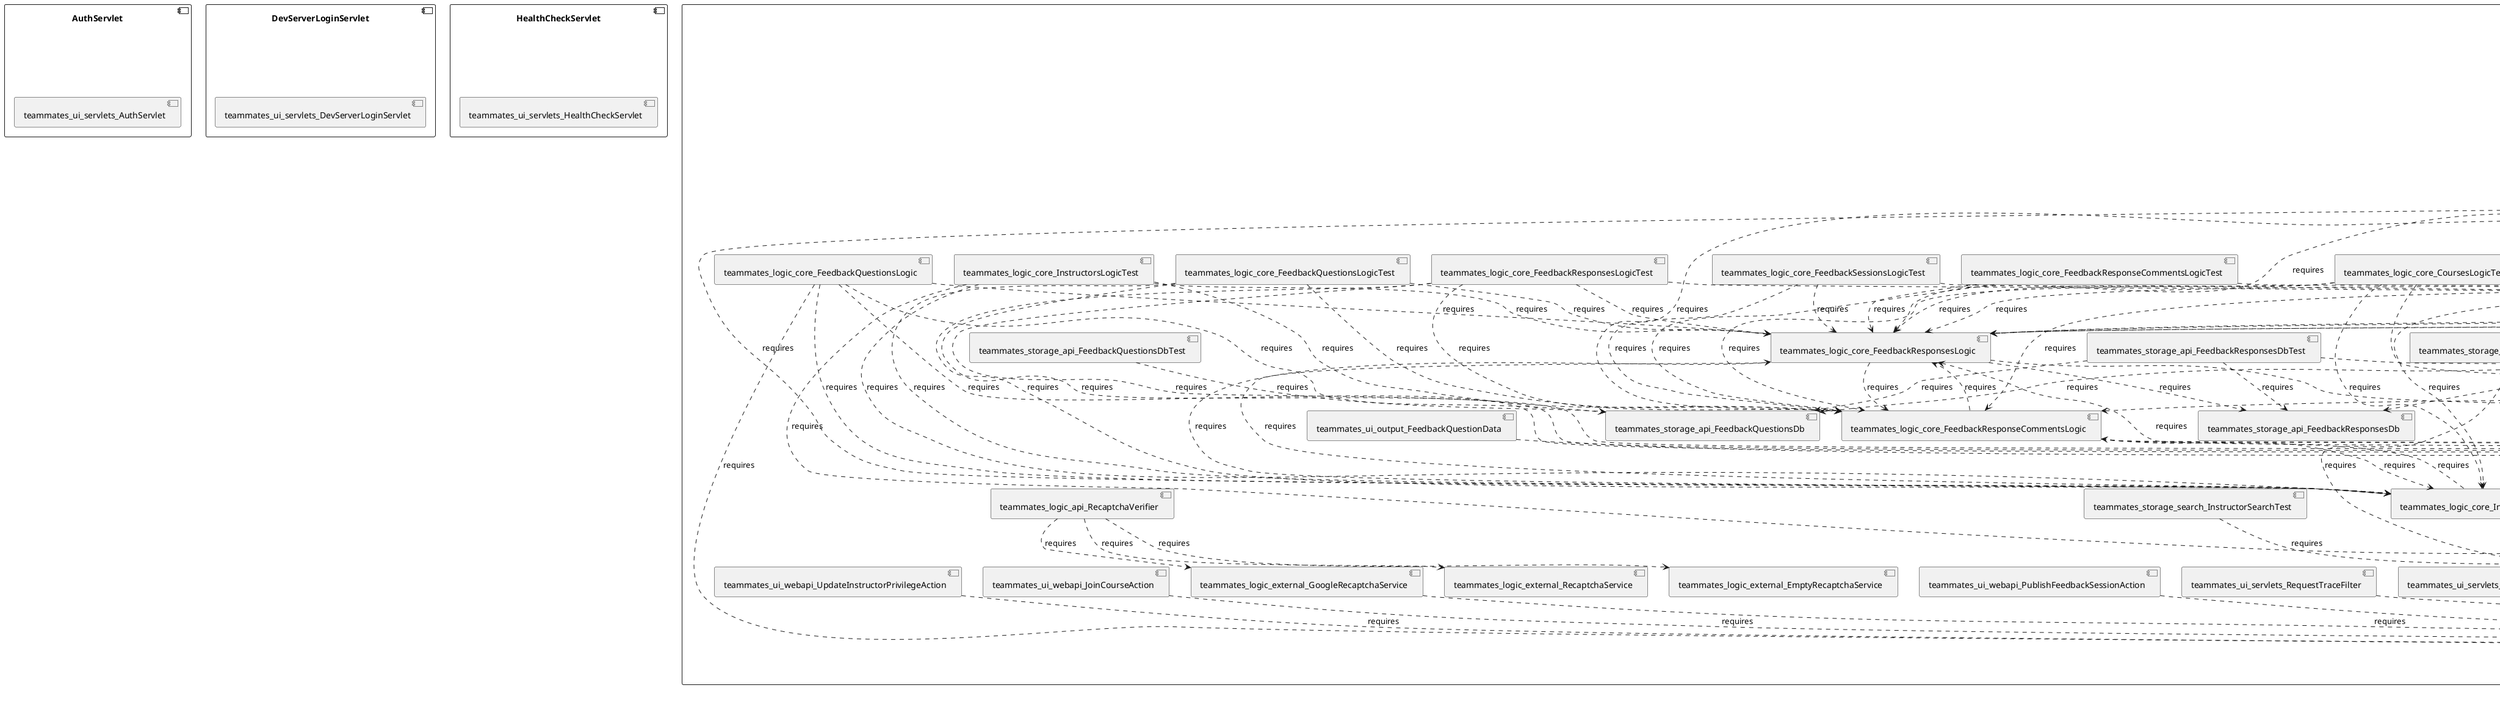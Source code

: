 @startuml
skinparam fixCircleLabelOverlapping true
component "AuthServlet\n\n\n\n\n\n" {
[teammates_ui_servlets_AuthServlet]
}
component "DevServerLoginServlet\n\n\n\n\n\n" {
[teammates_ui_servlets_DevServerLoginServlet]
}
component "HealthCheckServlet\n\n\n\n\n\n" {
[teammates_ui_servlets_HealthCheckServlet]
}
component "LogoutServlet\n\n\n\n\n\n" {
[teammates_logic_core_FeedbackResponsesLogic]
[teammates_ui_webapi_FeedbackSessionClosedRemindersAction]
[teammates_client_scripts_GenerateUsageStatisticsObjects]
[teammates_logic_core_InstructorsLogicTest]
[teammates_ui_output_AuthInfo]
[teammates_storage_api_CoursesDb]
[teammates_logic_external_GoogleCloudLoggingService]
[teammates_storage_api_EntitiesDbTest]
[teammates_storage_api_NotificationsDb]
[teammates_common_util_Config]
[teammates_ui_webapi_CreateFeedbackResponseCommentActionTest]
[teammates_ui_webapi_FeedbackSessionRemindParticularUsersEmailWorkerAction]
[teammates_logic_external_LocalTaskQueueService]
[teammates_storage_search_StudentSearchTest]
[teammates_storage_api_StudentsDbTest]
[teammates_storage_api_DeadlineExtensionsDbTest]
[teammates_logic_external_EmptyRecaptchaService]
[teammates_e2e_cases_InstructorFeedbackEditPageE2ETest]
[teammates_e2e_cases_InstructorHomePageE2ETest]
[teammates_logic_core_StudentsLogic]
[teammates_e2e_pageobjects_AppPage]
[teammates_ui_webapi_BaseActionTest]
[teammates_common_datatransfer_attributes_StudentAttributes]
[teammates_e2e_cases_BaseFeedbackQuestionE2ETest]
[teammates_logic_api_EmailGenerator]
[teammates_ui_webapi_RestoreFeedbackSessionActionTest]
[teammates_storage_search_AccountRequestSearchTest]
[teammates_ui_webapi_CreateNotificationActionTest]
[teammates_logic_core_CoursesLogic]
[teammates_logic_core_DeadlineExtensionsLogic]
[teammates_ui_webapi_UpdateFeedbackResponseCommentActionTest]
[teammates_logic_api_EmailGeneratorTest]
[teammates_ui_webapi_CreateNotificationAction]
[teammates_logic_api_EmailSender]
[teammates_ui_webapi_FeedbackSessionRemindEmailWorkerAction]
[teammates_storage_api_InstructorsDb]
[teammates_storage_api_StudentsDb]
[teammates_e2e_cases_FeedbackResultsPageE2ETest]
[teammates_e2e_cases_FeedbackSubmitPageE2ETest]
[teammates_ui_webapi_FeedbackSessionOpeningSoonRemindersAction]
[teammates_logic_api_MockLogsProcessor]
[teammates_logic_core_UsageStatisticsLogicTest]
[teammates_storage_search_StudentSearchDocument]
[teammates_ui_servlets_LegacyUrlMapperTest]
[teammates_ui_servlets_OAuth2CallbackServlet]
[teammates_e2e_cases_BaseE2ETestCase]
[teammates_ui_output_InstructorPrivilegeData]
[teammates_logic_core_AccountRequestsLogicTest]
[teammates_logic_external_MailgunService]
[teammates_ui_webapi_FeedbackSessionClosingRemindersAction]
[teammates_ui_webapi_FeedbackSessionUnpublishedEmailWorkerAction]
[teammates_ui_servlets_WebApiServlet]
[teammates_logic_external_LogService]
[teammates_ui_webapi_ArchiveCourseAction]
[teammates_logic_api_LogsProcessor]
[teammates_common_util_StringHelper]
[teammates_common_datatransfer_InstructorPrivileges]
[teammates_logic_external_MailjetService]
[teammates_ui_webapi_UpdateFeedbackSessionAction]
[teammates_common_datatransfer_UserInfo]
[teammates_storage_api_InstructorsDbTest]
[teammates_e2e_cases_InstructorSessionIndividualExtensionPageE2ETest]
[teammates_ui_webapi_CreateFeedbackSessionAction]
[teammates_lnp_cases_BaseLNPTestCase]
[teammates_logic_external_FirebaseAuthService]
[teammates_e2e_pageobjects_Browser]
[teammates_ui_output_CourseData]
[teammates_logic_core_AccountRequestsLogic]
[teammates_ui_webapi_FeedbackSessionOpeningRemindersAction]
[teammates_logic_api_BaseLogicTest]
[teammates_storage_api_AccountRequestsDb]
[teammates_e2e_cases_axe_InstructorCourseJoinConfirmationPageAxeTest]
[teammates_storage_api_FeedbackSessionsDb]
[teammates_logic_external_GoogleCloudTasksService]
[teammates_common_datatransfer_attributes_CourseAttributes]
[teammates_e2e_cases_AdminSessionsPageE2ETest]
[teammates_common_datatransfer_questions_FeedbackContributionQuestionDetails]
[teammates_ui_servlets_LogoutServlet]
[teammates_logic_core_FeedbackResponseCommentsLogic]
[teammates_storage_search_SearchManagerFactory]
[teammates_logic_core_FeedbackResponsesLogicTest]
[teammates_logic_api_MockRecaptchaVerifier]
[teammates_logic_core_NotificationsLogic]
[teammates_storage_api_EntitiesDb]
[teammates_e2e_cases_InstructorFeedbackSessionsPageE2ETest]
[teammates_storage_api_FeedbackResponsesDb]
[teammates_e2e_cases_InstructorFeedbackReportPageE2ETest]
[teammates_logic_core_AccountsLogicTest]
[teammates_e2e_cases_InstructorCourseJoinConfirmationPageE2ETest]
[teammates_ui_servlets_LoginServlet]
[teammates_ui_webapi_GateKeeper]
[teammates_logic_api_AuthProxy]
[teammates_common_datatransfer_questions_FeedbackResponseDetails]
[teammates_logic_api_UserProvision]
[teammates_ui_output_FeedbackSessionLogData]
[teammates_logic_external_GoogleRecaptchaService]
[teammates_logic_api_MockEmailSender]
[teammates_e2e_util_BackDoor]
[teammates_client_scripts_PopulateCourseSearchDocuments]
[teammates_storage_search_StudentSearchManager]
[teammates_e2e_cases_InstructorCourseEditPageE2ETest]
[teammates_storage_api_NotificationsDbTest]
[teammates_common_datatransfer_attributes_NotificationAttributes]
[teammates_e2e_cases_InstructorCoursesPageE2ETest]
[teammates_storage_api_AccountsDb]
[teammates_ui_output_FeedbackSessionData]
[teammates_common_datatransfer_attributes_FeedbackQuestionAttributesTest]
[teammates_ui_output_FeedbackResponseCommentData]
[teammates_logic_core_DataBundleLogic]
[teammates_logic_core_FeedbackQuestionsLogicTest]
[teammates_storage_api_CoursesDbTest]
[teammates_ui_servlets_LegacyUrlMapper]
[teammates_e2e_cases_StudentCourseJoinConfirmationPageE2ETest]
[teammates_ui_servlets_OriginCheckFilter]
[teammates_ui_webapi_Action]
[teammates_ui_webapi_GetFeedbackQuestionRecipientsActionTest]
[teammates_test_BaseTestCaseWithLocalDatabaseAccess]
[teammates_logic_external_TaskQueueService]
[teammates_logic_api_MockTaskQueuer]
[teammates_storage_api_FeedbackResponseCommentsDb]
[teammates_ui_webapi_GetAccountsActionTest]
[teammates_client_scripts_DataMigrationForTeamNameInResponseGiver]
[teammates_e2e_cases_InstructorCourseStudentDetailsEditPageE2ETest]
[teammates_logic_external_AuthService]
[teammates_common_datatransfer_questions_FeedbackQuestionDetails]
[teammates_ui_webapi_CreateFeedbackSessionLogAction]
[teammates_storage_api_AccountsDbTest]
[teammates_logic_external_RecaptchaService]
[teammates_logic_core_InstructorsLogic]
[teammates_storage_api_FeedbackSessionsDbTest]
[teammates_ui_webapi_DatastoreBackupAction]
[teammates_logic_external_LocalLoggingService]
[teammates_logic_external_EmailSenderService]
[teammates_e2e_cases_axe_StudentCourseJoinConfirmationPageAxeTest]
[teammates_ui_request_InstructorPrivilegeUpdateRequest]
[teammates_ui_webapi_UnpublishFeedbackSessionAction]
[teammates_lnp_util_LNPSpecification]
[teammates_logic_core_FeedbackSessionsLogic]
[teammates_storage_search_BaseSearchTest]
[teammates_ui_webapi_SendErrorReportAction]
[teammates_storage_api_FeedbackResponseCommentsDbTest]
[teammates_common_datatransfer_attributes_FeedbackResponseAttributes]
[teammates_common_datatransfer_TeamEvalResult]
[teammates_logic_api_TaskQueuer]
[teammates_ui_servlets_OriginCheckFilterTest]
[teammates_storage_api_DeadlineExtensionsDb]
[teammates_logic_api_Logic]
[teammates_storage_api_FeedbackQuestionsDb]
[teammates_logic_core_UsageStatisticsLogic]
[teammates_ui_webapi_SubmitFeedbackResponsesAction]
[teammates_logic_core_LogicStarter]
[teammates_logic_external_EmptyEmailService]
[teammates_e2e_cases_InstructorCourseDetailsPageE2ETest]
[teammates_ui_webapi_CreateAccountAction]
[teammates_logic_core_DataBundleLogicTest]
[teammates_ui_webapi_GetFeedbackResponseCommentActionTest]
[teammates_ui_webapi_FeedbackSessionResendPublishedEmailWorkerAction]
[teammates_storage_search_AccountRequestSearchManager]
[teammates_common_datatransfer_attributes_FeedbackSessionAttributes]
[teammates_logic_external_EmptyAuthService]
[teammates_ui_webapi_FeedbackSessionPublishedEmailWorkerAction]
[teammates_common_datatransfer_attributes_FeedbackResponseCommentAttributes]
[teammates_test_MockHttpServletResponse]
[teammates_storage_api_FeedbackQuestionsDbTest]
[teammates_logic_core_DeadlineExtensionsLogicTest]
[teammates_common_util_Logger]
[teammates_storage_search_InstructorSearchManager]
[teammates_logic_core_FeedbackQuestionsLogic]
[teammates_ui_output_FeedbackResponseData]
[teammates_ui_webapi_CalculateUsageStatisticsAction]
[teammates_ui_webapi_GetFeedbackResponsesActionTest]
[teammates_e2e_cases_InstructorStudentActivityLogsPageE2ETest]
[teammates_lnp_util_BackDoor]
[teammates_logic_core_StudentsLogicTest]
[teammates_logic_external_SendgridService]
[teammates_logic_core_FeedbackSessionsLogicTest]
[teammates_ui_output_FeedbackQuestionData]
[teammates_storage_api_AccountRequestsDbTest]
[teammates_storage_api_UsageStatisticsDb]
[teammates_logic_api_RecaptchaVerifier]
[teammates_ui_webapi_SearchInstructorsActionTest]
[teammates_main_Application]
[teammates_test_MockFilterChain]
[teammates_ui_servlets_WebPageServlet]
[teammates_logic_api_MockAuthProxy]
[teammates_e2e_pageobjects_InstructorFeedbackResultsPage]
[teammates_logic_core_AccountsLogic]
[teammates_common_datatransfer_attributes_InstructorAttributes]
[teammates_ui_servlets_RequestTraceFilter]
[teammates_ui_webapi_PublishFeedbackSessionAction]
[teammates_ui_webapi_GetCoursesActionTest]
[teammates_logic_core_CoursesLogicTest]
[teammates_storage_api_FeedbackResponsesDbTest]
[teammates_logic_core_NotificationsLogicTest]
[teammates_storage_search_InstructorSearchDocument]
[teammates_storage_search_SearchManager]
[teammates_common_datatransfer_attributes_FeedbackQuestionAttributes]
[teammates_logic_core_FeedbackResponseCommentsLogicTest]
[teammates_common_datatransfer_InstructorPermissionSet]
[teammates_storage_search_InstructorSearchTest]
[teammates_test_MockHttpServletRequest]
[teammates_ui_servlets_WebApiServletTest]
[teammates_logic_core_BaseLogicTest]
[teammates_ui_webapi_JoinCourseAction]
[teammates_ui_webapi_UpdateInstructorPrivilegeAction]
[teammates_logic_api_UserProvisionTest]
[teammates_logic_api_MockUserProvision]
[teammates_e2e_pageobjects_FeedbackResultsPage]
[teammates_common_util_AppUrl]
[teammates_common_datatransfer_DataBundle]
[teammates_client_scripts_DataMigrationForFeedbackSessionMismatchedTimezone]
[teammates_ui_webapi_ResetAccountRequestAction]
[teammates_logic_api_LogicExtension]
[teammates_ui_webapi_GetInstructorPrivilegeActionTest]
[teammates_e2e_util_RetryManager]
[teammates_logic_core_InstructorsLogicTest]..>[teammates_storage_api_InstructorsDb] : requires
[teammates_storage_api_InstructorsDbTest]..>[teammates_storage_api_InstructorsDb] : requires
[teammates_logic_core_DataBundleLogic]..>[teammates_storage_api_InstructorsDb] : requires
[teammates_logic_core_InstructorsLogic]..>[teammates_storage_api_InstructorsDb] : requires
[teammates_storage_search_InstructorSearchManager]..>[teammates_storage_api_InstructorsDb] : requires
[teammates_storage_search_InstructorSearchTest]..>[teammates_storage_api_InstructorsDb] : requires
[teammates_ui_webapi_BaseActionTest]..>[teammates_common_datatransfer_DataBundle] : requires
[teammates_e2e_cases_BaseE2ETestCase]..>[teammates_common_datatransfer_DataBundle] : requires
[teammates_storage_api_InstructorsDbTest]..>[teammates_common_datatransfer_DataBundle] : requires
[teammates_logic_api_BaseLogicTest]..>[teammates_common_datatransfer_DataBundle] : requires
[teammates_logic_core_FeedbackResponsesLogicTest]..>[teammates_common_datatransfer_DataBundle] : requires
[teammates_common_datatransfer_attributes_FeedbackQuestionAttributesTest]..>[teammates_common_datatransfer_DataBundle] : requires
[teammates_ui_webapi_GetAccountsActionTest]..>[teammates_common_datatransfer_DataBundle] : requires
[teammates_storage_api_FeedbackSessionsDbTest]..>[teammates_common_datatransfer_DataBundle] : requires
[teammates_storage_search_BaseSearchTest]..>[teammates_common_datatransfer_DataBundle] : requires
[teammates_storage_api_FeedbackResponseCommentsDbTest]..>[teammates_common_datatransfer_DataBundle] : requires
[teammates_ui_webapi_GetCoursesActionTest]..>[teammates_common_datatransfer_DataBundle] : requires
[teammates_storage_api_FeedbackResponsesDbTest]..>[teammates_common_datatransfer_DataBundle] : requires
[teammates_logic_core_FeedbackResponseCommentsLogicTest]..>[teammates_common_datatransfer_DataBundle] : requires
[teammates_logic_core_BaseLogicTest]..>[teammates_common_datatransfer_DataBundle] : requires
[teammates_ui_webapi_GetInstructorPrivilegeActionTest]..>[teammates_common_datatransfer_DataBundle] : requires
[teammates_e2e_cases_InstructorFeedbackReportPageE2ETest]..>[teammates_common_util_AppUrl] : requires
[teammates_ui_webapi_CreateFeedbackResponseCommentActionTest]..>[teammates_common_datatransfer_attributes_StudentAttributes] : requires
[teammates_e2e_cases_InstructorHomePageE2ETest]..>[teammates_common_datatransfer_attributes_StudentAttributes] : requires
[teammates_e2e_cases_BaseFeedbackQuestionE2ETest]..>[teammates_common_datatransfer_attributes_StudentAttributes] : requires
[teammates_ui_webapi_UpdateFeedbackResponseCommentActionTest]..>[teammates_common_datatransfer_attributes_StudentAttributes] : requires
[teammates_e2e_cases_FeedbackSubmitPageE2ETest]..>[teammates_common_datatransfer_attributes_StudentAttributes] : requires
[teammates_e2e_cases_InstructorFeedbackSessionsPageE2ETest]..>[teammates_common_datatransfer_attributes_StudentAttributes] : requires
[teammates_e2e_cases_InstructorFeedbackReportPageE2ETest]..>[teammates_common_datatransfer_attributes_StudentAttributes] : requires
[teammates_e2e_cases_StudentCourseJoinConfirmationPageE2ETest]..>[teammates_common_datatransfer_attributes_StudentAttributes] : requires
[teammates_ui_webapi_Action]..>[teammates_common_datatransfer_attributes_StudentAttributes] : requires
[teammates_ui_webapi_GetFeedbackQuestionRecipientsActionTest]..>[teammates_common_datatransfer_attributes_StudentAttributes] : requires
[teammates_e2e_cases_InstructorCourseStudentDetailsEditPageE2ETest]..>[teammates_common_datatransfer_attributes_StudentAttributes] : requires
[teammates_e2e_cases_axe_StudentCourseJoinConfirmationPageAxeTest]..>[teammates_common_datatransfer_attributes_StudentAttributes] : requires
[teammates_e2e_cases_InstructorCourseDetailsPageE2ETest]..>[teammates_common_datatransfer_attributes_StudentAttributes] : requires
[teammates_ui_webapi_GetFeedbackResponseCommentActionTest]..>[teammates_common_datatransfer_attributes_StudentAttributes] : requires
[teammates_ui_webapi_GetFeedbackResponsesActionTest]..>[teammates_common_datatransfer_attributes_StudentAttributes] : requires
[teammates_e2e_cases_InstructorStudentActivityLogsPageE2ETest]..>[teammates_common_datatransfer_attributes_StudentAttributes] : requires
[teammates_e2e_cases_FeedbackResultsPageE2ETest]..>[teammates_e2e_pageobjects_FeedbackResultsPage] : requires
[teammates_logic_core_UsageStatisticsLogic]..>[teammates_storage_api_UsageStatisticsDb] : requires
[teammates_e2e_pageobjects_AppPage]..>[teammates_e2e_pageobjects_Browser] : requires
[teammates_e2e_cases_BaseE2ETestCase]..>[teammates_e2e_pageobjects_Browser] : requires
[teammates_ui_output_FeedbackSessionLogData]..>[teammates_ui_output_FeedbackSessionData] : requires
[teammates_logic_api_Logic]..>[teammates_logic_core_DataBundleLogic] : requires
[teammates_logic_core_DataBundleLogicTest]..>[teammates_logic_core_DataBundleLogic] : requires
[teammates_e2e_pageobjects_AppPage]..>[teammates_e2e_util_RetryManager] : requires
[teammates_ui_webapi_CreateFeedbackResponseCommentActionTest]..>[teammates_common_datatransfer_attributes_FeedbackResponseAttributes] : requires
[teammates_ui_webapi_UpdateFeedbackResponseCommentActionTest]..>[teammates_common_datatransfer_attributes_FeedbackResponseAttributes] : requires
[teammates_e2e_cases_InstructorFeedbackReportPageE2ETest]..>[teammates_common_datatransfer_attributes_FeedbackResponseAttributes] : requires
[teammates_ui_webapi_GetFeedbackResponseCommentActionTest]..>[teammates_common_datatransfer_attributes_FeedbackResponseAttributes] : requires
[teammates_logic_api_RecaptchaVerifier]..>[teammates_logic_external_EmptyRecaptchaService] : requires
[teammates_logic_api_RecaptchaVerifier]..>[teammates_logic_external_GoogleRecaptchaService] : requires
[teammates_logic_api_RecaptchaVerifier]..>[teammates_logic_external_RecaptchaService] : requires
[teammates_ui_webapi_CreateFeedbackResponseCommentActionTest]..>[teammates_common_datatransfer_attributes_InstructorAttributes] : requires
[teammates_e2e_cases_InstructorFeedbackEditPageE2ETest]..>[teammates_common_datatransfer_attributes_InstructorAttributes] : requires
[teammates_e2e_cases_InstructorHomePageE2ETest]..>[teammates_common_datatransfer_attributes_InstructorAttributes] : requires
[teammates_e2e_cases_BaseFeedbackQuestionE2ETest]..>[teammates_common_datatransfer_attributes_InstructorAttributes] : requires
[teammates_ui_webapi_RestoreFeedbackSessionActionTest]..>[teammates_common_datatransfer_attributes_InstructorAttributes] : requires
[teammates_ui_webapi_UpdateFeedbackResponseCommentActionTest]..>[teammates_common_datatransfer_attributes_InstructorAttributes] : requires
[teammates_e2e_cases_FeedbackSubmitPageE2ETest]..>[teammates_common_datatransfer_attributes_InstructorAttributes] : requires
[teammates_e2e_cases_InstructorSessionIndividualExtensionPageE2ETest]..>[teammates_common_datatransfer_attributes_InstructorAttributes] : requires
[teammates_e2e_cases_axe_InstructorCourseJoinConfirmationPageAxeTest]..>[teammates_common_datatransfer_attributes_InstructorAttributes] : requires
[teammates_e2e_cases_InstructorFeedbackSessionsPageE2ETest]..>[teammates_common_datatransfer_attributes_InstructorAttributes] : requires
[teammates_e2e_cases_InstructorFeedbackReportPageE2ETest]..>[teammates_common_datatransfer_attributes_InstructorAttributes] : requires
[teammates_e2e_cases_InstructorCourseJoinConfirmationPageE2ETest]..>[teammates_common_datatransfer_attributes_InstructorAttributes] : requires
[teammates_ui_webapi_Action]..>[teammates_common_datatransfer_attributes_InstructorAttributes] : requires
[teammates_ui_webapi_GetFeedbackQuestionRecipientsActionTest]..>[teammates_common_datatransfer_attributes_InstructorAttributes] : requires
[teammates_ui_webapi_GetFeedbackResponseCommentActionTest]..>[teammates_common_datatransfer_attributes_InstructorAttributes] : requires
[teammates_ui_webapi_GetFeedbackResponsesActionTest]..>[teammates_common_datatransfer_attributes_InstructorAttributes] : requires
[teammates_e2e_cases_InstructorStudentActivityLogsPageE2ETest]..>[teammates_common_datatransfer_attributes_InstructorAttributes] : requires
[teammates_ui_webapi_SearchInstructorsActionTest]..>[teammates_common_datatransfer_attributes_InstructorAttributes] : requires
[teammates_lnp_cases_BaseLNPTestCase]..>[teammates_lnp_util_LNPSpecification] : requires
[teammates_logic_core_FeedbackResponsesLogic]..>[teammates_logic_core_InstructorsLogic] : requires
[teammates_logic_core_InstructorsLogicTest]..>[teammates_logic_core_InstructorsLogic] : requires
[teammates_logic_api_EmailGenerator]..>[teammates_logic_core_InstructorsLogic] : requires
[teammates_logic_core_CoursesLogic]..>[teammates_logic_core_InstructorsLogic] : requires
[teammates_logic_api_EmailGeneratorTest]..>[teammates_logic_core_InstructorsLogic] : requires
[teammates_logic_core_FeedbackResponseCommentsLogic]..>[teammates_logic_core_InstructorsLogic] : requires
[teammates_logic_core_FeedbackResponsesLogicTest]..>[teammates_logic_core_InstructorsLogic] : requires
[teammates_logic_core_AccountsLogicTest]..>[teammates_logic_core_InstructorsLogic] : requires
[teammates_logic_api_UserProvision]..>[teammates_logic_core_InstructorsLogic] : requires
[teammates_logic_core_FeedbackQuestionsLogicTest]..>[teammates_logic_core_InstructorsLogic] : requires
[teammates_logic_core_FeedbackSessionsLogic]..>[teammates_logic_core_InstructorsLogic] : requires
[teammates_logic_api_Logic]..>[teammates_logic_core_InstructorsLogic] : requires
[teammates_logic_core_UsageStatisticsLogic]..>[teammates_logic_core_InstructorsLogic] : requires
[teammates_logic_core_FeedbackQuestionsLogic]..>[teammates_logic_core_InstructorsLogic] : requires
[teammates_logic_core_AccountsLogic]..>[teammates_logic_core_InstructorsLogic] : requires
[teammates_logic_core_CoursesLogicTest]..>[teammates_logic_core_InstructorsLogic] : requires
[teammates_client_scripts_GenerateUsageStatisticsObjects]..>[teammates_logic_api_Logic] : requires
[teammates_client_scripts_PopulateCourseSearchDocuments]..>[teammates_logic_api_Logic] : requires
[teammates_ui_webapi_Action]..>[teammates_logic_api_Logic] : requires
[teammates_e2e_cases_BaseE2ETestCase]..>[teammates_e2e_util_BackDoor] : requires
[teammates_common_datatransfer_InstructorPrivileges]..>[teammates_common_datatransfer_InstructorPermissionSet] : requires
[teammates_ui_output_CourseData]..>[teammates_common_datatransfer_InstructorPermissionSet] : requires
[teammates_ui_output_FeedbackSessionData]..>[teammates_common_datatransfer_InstructorPermissionSet] : requires
[teammates_e2e_cases_InstructorFeedbackEditPageE2ETest]..>[teammates_common_datatransfer_attributes_CourseAttributes] : requires
[teammates_e2e_cases_InstructorHomePageE2ETest]..>[teammates_common_datatransfer_attributes_CourseAttributes] : requires
[teammates_e2e_cases_BaseFeedbackQuestionE2ETest]..>[teammates_common_datatransfer_attributes_CourseAttributes] : requires
[teammates_ui_webapi_UpdateFeedbackResponseCommentActionTest]..>[teammates_common_datatransfer_attributes_CourseAttributes] : requires
[teammates_e2e_cases_FeedbackResultsPageE2ETest]..>[teammates_common_datatransfer_attributes_CourseAttributes] : requires
[teammates_e2e_cases_FeedbackSubmitPageE2ETest]..>[teammates_common_datatransfer_attributes_CourseAttributes] : requires
[teammates_storage_search_StudentSearchDocument]..>[teammates_common_datatransfer_attributes_CourseAttributes] : requires
[teammates_e2e_cases_InstructorSessionIndividualExtensionPageE2ETest]..>[teammates_common_datatransfer_attributes_CourseAttributes] : requires
[teammates_e2e_cases_InstructorFeedbackSessionsPageE2ETest]..>[teammates_common_datatransfer_attributes_CourseAttributes] : requires
[teammates_e2e_cases_InstructorCourseEditPageE2ETest]..>[teammates_common_datatransfer_attributes_CourseAttributes] : requires
[teammates_e2e_cases_InstructorCoursesPageE2ETest]..>[teammates_common_datatransfer_attributes_CourseAttributes] : requires
[teammates_e2e_cases_InstructorCourseStudentDetailsEditPageE2ETest]..>[teammates_common_datatransfer_attributes_CourseAttributes] : requires
[teammates_e2e_cases_InstructorCourseDetailsPageE2ETest]..>[teammates_common_datatransfer_attributes_CourseAttributes] : requires
[teammates_e2e_cases_InstructorStudentActivityLogsPageE2ETest]..>[teammates_common_datatransfer_attributes_CourseAttributes] : requires
[teammates_storage_search_InstructorSearchDocument]..>[teammates_common_datatransfer_attributes_CourseAttributes] : requires
[teammates_client_scripts_DataMigrationForFeedbackSessionMismatchedTimezone]..>[teammates_common_datatransfer_attributes_CourseAttributes] : requires
[teammates_logic_core_StudentsLogic]..>[teammates_logic_core_DeadlineExtensionsLogic] : requires
[teammates_logic_core_CoursesLogic]..>[teammates_logic_core_DeadlineExtensionsLogic] : requires
[teammates_logic_core_InstructorsLogic]..>[teammates_logic_core_DeadlineExtensionsLogic] : requires
[teammates_logic_core_FeedbackSessionsLogic]..>[teammates_logic_core_DeadlineExtensionsLogic] : requires
[teammates_logic_api_Logic]..>[teammates_logic_core_DeadlineExtensionsLogic] : requires
[teammates_logic_core_DeadlineExtensionsLogicTest]..>[teammates_logic_core_DeadlineExtensionsLogic] : requires
[teammates_ui_webapi_Action]..>[teammates_logic_api_UserProvision] : requires
[teammates_logic_api_UserProvisionTest]..>[teammates_logic_api_UserProvision] : requires
[teammates_ui_output_InstructorPrivilegeData]..>[teammates_common_datatransfer_InstructorPrivileges] : requires
[teammates_ui_request_InstructorPrivilegeUpdateRequest]..>[teammates_common_datatransfer_InstructorPrivileges] : requires
[teammates_common_datatransfer_attributes_InstructorAttributes]..>[teammates_common_datatransfer_InstructorPrivileges] : requires
[teammates_ui_output_FeedbackResponseData]..>[teammates_ui_output_FeedbackResponseCommentData] : requires
[teammates_ui_servlets_LegacyUrlMapperTest]..>[teammates_test_MockHttpServletResponse] : requires
[teammates_ui_servlets_OriginCheckFilterTest]..>[teammates_test_MockHttpServletResponse] : requires
[teammates_ui_servlets_WebApiServletTest]..>[teammates_test_MockHttpServletResponse] : requires
[teammates_storage_search_AccountRequestSearchTest]..>[teammates_storage_api_AccountRequestsDb] : requires
[teammates_logic_core_AccountRequestsLogic]..>[teammates_storage_api_AccountRequestsDb] : requires
[teammates_logic_core_DataBundleLogic]..>[teammates_storage_api_AccountRequestsDb] : requires
[teammates_storage_search_AccountRequestSearchManager]..>[teammates_storage_api_AccountRequestsDb] : requires
[teammates_storage_api_AccountRequestsDbTest]..>[teammates_storage_api_AccountRequestsDb] : requires
[teammates_ui_webapi_FeedbackSessionClosedRemindersAction]..>[teammates_common_util_Logger] : requires
[teammates_common_util_Config]..>[teammates_common_util_Logger] : requires
[teammates_ui_webapi_FeedbackSessionRemindParticularUsersEmailWorkerAction]..>[teammates_common_util_Logger] : requires
[teammates_logic_external_LocalTaskQueueService]..>[teammates_common_util_Logger] : requires
[teammates_logic_core_CoursesLogic]..>[teammates_common_util_Logger] : requires
[teammates_ui_webapi_CreateNotificationAction]..>[teammates_common_util_Logger] : requires
[teammates_logic_api_EmailSender]..>[teammates_common_util_Logger] : requires
[teammates_ui_webapi_FeedbackSessionRemindEmailWorkerAction]..>[teammates_common_util_Logger] : requires
[teammates_storage_api_StudentsDb]..>[teammates_common_util_Logger] : requires
[teammates_ui_webapi_FeedbackSessionOpeningSoonRemindersAction]..>[teammates_common_util_Logger] : requires
[teammates_ui_servlets_OAuth2CallbackServlet]..>[teammates_common_util_Logger] : requires
[teammates_logic_external_MailgunService]..>[teammates_common_util_Logger] : requires
[teammates_ui_webapi_FeedbackSessionClosingRemindersAction]..>[teammates_common_util_Logger] : requires
[teammates_ui_webapi_FeedbackSessionUnpublishedEmailWorkerAction]..>[teammates_common_util_Logger] : requires
[teammates_ui_servlets_WebApiServlet]..>[teammates_common_util_Logger] : requires
[teammates_ui_webapi_ArchiveCourseAction]..>[teammates_common_util_Logger] : requires
[teammates_common_util_StringHelper]..>[teammates_common_util_Logger] : requires
[teammates_ui_webapi_UpdateFeedbackSessionAction]..>[teammates_common_util_Logger] : requires
[teammates_ui_webapi_CreateFeedbackSessionAction]..>[teammates_common_util_Logger] : requires
[teammates_lnp_cases_BaseLNPTestCase]..>[teammates_common_util_Logger] : requires
[teammates_logic_external_FirebaseAuthService]..>[teammates_common_util_Logger] : requires
[teammates_ui_webapi_FeedbackSessionOpeningRemindersAction]..>[teammates_common_util_Logger] : requires
[teammates_logic_external_GoogleCloudTasksService]..>[teammates_common_util_Logger] : requires
[teammates_common_datatransfer_attributes_CourseAttributes]..>[teammates_common_util_Logger] : requires
[teammates_common_datatransfer_questions_FeedbackContributionQuestionDetails]..>[teammates_common_util_Logger] : requires
[teammates_ui_servlets_LogoutServlet]..>[teammates_common_util_Logger] : requires
[teammates_storage_api_EntitiesDb]..>[teammates_common_util_Logger] : requires
[teammates_ui_servlets_LoginServlet]..>[teammates_common_util_Logger] : requires
[teammates_logic_external_GoogleRecaptchaService]..>[teammates_common_util_Logger] : requires
[teammates_ui_servlets_LegacyUrlMapper]..>[teammates_common_util_Logger] : requires
[teammates_ui_servlets_OriginCheckFilter]..>[teammates_common_util_Logger] : requires
[teammates_storage_api_FeedbackResponseCommentsDb]..>[teammates_common_util_Logger] : requires
[teammates_ui_webapi_CreateFeedbackSessionLogAction]..>[teammates_common_util_Logger] : requires
[teammates_logic_core_InstructorsLogic]..>[teammates_common_util_Logger] : requires
[teammates_ui_webapi_DatastoreBackupAction]..>[teammates_common_util_Logger] : requires
[teammates_ui_webapi_UnpublishFeedbackSessionAction]..>[teammates_common_util_Logger] : requires
[teammates_logic_core_FeedbackSessionsLogic]..>[teammates_common_util_Logger] : requires
[teammates_ui_webapi_SendErrorReportAction]..>[teammates_common_util_Logger] : requires
[teammates_common_datatransfer_TeamEvalResult]..>[teammates_common_util_Logger] : requires
[teammates_logic_api_TaskQueuer]..>[teammates_common_util_Logger] : requires
[teammates_ui_webapi_SubmitFeedbackResponsesAction]..>[teammates_common_util_Logger] : requires
[teammates_logic_core_LogicStarter]..>[teammates_common_util_Logger] : requires
[teammates_ui_webapi_CreateAccountAction]..>[teammates_common_util_Logger] : requires
[teammates_ui_webapi_FeedbackSessionResendPublishedEmailWorkerAction]..>[teammates_common_util_Logger] : requires
[teammates_ui_webapi_FeedbackSessionPublishedEmailWorkerAction]..>[teammates_common_util_Logger] : requires
[teammates_logic_core_FeedbackQuestionsLogic]..>[teammates_common_util_Logger] : requires
[teammates_ui_webapi_CalculateUsageStatisticsAction]..>[teammates_common_util_Logger] : requires
[teammates_main_Application]..>[teammates_common_util_Logger] : requires
[teammates_ui_servlets_WebPageServlet]..>[teammates_common_util_Logger] : requires
[teammates_ui_servlets_RequestTraceFilter]..>[teammates_common_util_Logger] : requires
[teammates_ui_webapi_PublishFeedbackSessionAction]..>[teammates_common_util_Logger] : requires
[teammates_storage_search_SearchManager]..>[teammates_common_util_Logger] : requires
[teammates_ui_webapi_JoinCourseAction]..>[teammates_common_util_Logger] : requires
[teammates_ui_webapi_UpdateInstructorPrivilegeAction]..>[teammates_common_util_Logger] : requires
[teammates_ui_webapi_ResetAccountRequestAction]..>[teammates_common_util_Logger] : requires
[teammates_logic_core_NotificationsLogic]..>[teammates_storage_api_NotificationsDb] : requires
[teammates_storage_api_NotificationsDbTest]..>[teammates_storage_api_NotificationsDb] : requires
[teammates_logic_core_DataBundleLogic]..>[teammates_storage_api_NotificationsDb] : requires
[teammates_logic_core_NotificationsLogicTest]..>[teammates_storage_api_NotificationsDb] : requires
[teammates_logic_core_AccountRequestsLogicTest]..>[teammates_logic_core_AccountRequestsLogic] : requires
[teammates_logic_api_Logic]..>[teammates_logic_core_AccountRequestsLogic] : requires
[teammates_logic_core_UsageStatisticsLogic]..>[teammates_logic_core_AccountRequestsLogic] : requires
[teammates_ui_servlets_OriginCheckFilterTest]..>[teammates_ui_servlets_OriginCheckFilter] : requires
[teammates_storage_api_EntitiesDbTest]..>[teammates_storage_api_CoursesDb] : requires
[teammates_logic_core_CoursesLogic]..>[teammates_storage_api_CoursesDb] : requires
[teammates_storage_search_StudentSearchManager]..>[teammates_storage_api_CoursesDb] : requires
[teammates_logic_core_DataBundleLogic]..>[teammates_storage_api_CoursesDb] : requires
[teammates_storage_api_CoursesDbTest]..>[teammates_storage_api_CoursesDb] : requires
[teammates_storage_search_InstructorSearchManager]..>[teammates_storage_api_CoursesDb] : requires
[teammates_logic_core_CoursesLogicTest]..>[teammates_storage_api_CoursesDb] : requires
[teammates_logic_core_CoursesLogic]..>[teammates_logic_core_AccountsLogic] : requires
[teammates_logic_core_AccountsLogicTest]..>[teammates_logic_core_AccountsLogic] : requires
[teammates_logic_api_Logic]..>[teammates_logic_core_AccountsLogic] : requires
[teammates_logic_core_StudentsLogicTest]..>[teammates_logic_core_AccountsLogic] : requires
[teammates_logic_core_CoursesLogicTest]..>[teammates_logic_core_AccountsLogic] : requires
[teammates_ui_webapi_Action]..>[teammates_logic_api_TaskQueuer] : requires
[teammates_logic_api_Logic]..>[teammates_logic_core_NotificationsLogic] : requires
[teammates_logic_core_AccountsLogic]..>[teammates_logic_core_NotificationsLogic] : requires
[teammates_logic_core_NotificationsLogicTest]..>[teammates_logic_core_NotificationsLogic] : requires
[teammates_storage_api_DeadlineExtensionsDbTest]..>[teammates_storage_api_DeadlineExtensionsDb] : requires
[teammates_logic_core_DeadlineExtensionsLogic]..>[teammates_storage_api_DeadlineExtensionsDb] : requires
[teammates_logic_core_DataBundleLogic]..>[teammates_storage_api_DeadlineExtensionsDb] : requires
[teammates_storage_search_StudentSearchTest]..>[teammates_storage_api_StudentsDb] : requires
[teammates_storage_api_StudentsDbTest]..>[teammates_storage_api_StudentsDb] : requires
[teammates_logic_core_StudentsLogic]..>[teammates_storage_api_StudentsDb] : requires
[teammates_storage_search_StudentSearchManager]..>[teammates_storage_api_StudentsDb] : requires
[teammates_logic_core_DataBundleLogic]..>[teammates_storage_api_StudentsDb] : requires
[teammates_logic_api_LogsProcessor]..>[teammates_logic_external_GoogleCloudLoggingService] : requires
[teammates_logic_api_LogsProcessor]..>[teammates_logic_external_LogService] : requires
[teammates_logic_api_LogsProcessor]..>[teammates_logic_external_LocalLoggingService] : requires
[teammates_ui_webapi_BaseActionTest]..>[teammates_logic_api_MockEmailSender] : requires
[teammates_ui_servlets_LegacyUrlMapperTest]..>[teammates_ui_servlets_LegacyUrlMapper] : requires
[teammates_logic_core_UsageStatisticsLogicTest]..>[teammates_logic_core_UsageStatisticsLogic] : requires
[teammates_logic_api_Logic]..>[teammates_logic_core_UsageStatisticsLogic] : requires
[teammates_logic_api_EmailSender]..>[teammates_logic_external_MailgunService] : requires
[teammates_logic_api_EmailSender]..>[teammates_logic_external_MailjetService] : requires
[teammates_logic_api_EmailSender]..>[teammates_logic_external_EmailSenderService] : requires
[teammates_logic_api_EmailSender]..>[teammates_logic_external_EmptyEmailService] : requires
[teammates_logic_api_EmailSender]..>[teammates_logic_external_SendgridService] : requires
[teammates_logic_core_DataBundleLogic]..>[teammates_storage_api_FeedbackSessionsDb] : requires
[teammates_storage_api_FeedbackSessionsDbTest]..>[teammates_storage_api_FeedbackSessionsDb] : requires
[teammates_logic_core_FeedbackSessionsLogic]..>[teammates_storage_api_FeedbackSessionsDb] : requires
[teammates_logic_core_FeedbackSessionsLogicTest]..>[teammates_storage_api_FeedbackSessionsDb] : requires
[teammates_logic_core_FeedbackResponsesLogic]..>[teammates_storage_api_FeedbackResponsesDb] : requires
[teammates_logic_core_DataBundleLogic]..>[teammates_storage_api_FeedbackResponsesDb] : requires
[teammates_storage_api_FeedbackResponsesDbTest]..>[teammates_storage_api_FeedbackResponsesDb] : requires
[teammates_ui_servlets_OriginCheckFilterTest]..>[teammates_test_MockFilterChain] : requires
[teammates_logic_core_DataBundleLogic]..>[teammates_storage_api_FeedbackQuestionsDb] : requires
[teammates_storage_api_FeedbackQuestionsDbTest]..>[teammates_storage_api_FeedbackQuestionsDb] : requires
[teammates_logic_core_FeedbackQuestionsLogic]..>[teammates_storage_api_FeedbackQuestionsDb] : requires
[teammates_storage_api_FeedbackResponsesDbTest]..>[teammates_storage_api_FeedbackQuestionsDb] : requires
[teammates_logic_api_TaskQueuer]..>[teammates_logic_external_LocalTaskQueueService] : requires
[teammates_logic_api_TaskQueuer]..>[teammates_logic_external_GoogleCloudTasksService] : requires
[teammates_logic_api_TaskQueuer]..>[teammates_logic_external_TaskQueueService] : requires
[teammates_ui_webapi_Action]..>[teammates_ui_webapi_GateKeeper] : requires
[teammates_logic_core_FeedbackResponsesLogic]..>[teammates_logic_core_FeedbackResponseCommentsLogic] : requires
[teammates_logic_core_InstructorsLogicTest]..>[teammates_logic_core_FeedbackResponseCommentsLogic] : requires
[teammates_logic_core_CoursesLogic]..>[teammates_logic_core_FeedbackResponseCommentsLogic] : requires
[teammates_logic_core_FeedbackResponsesLogicTest]..>[teammates_logic_core_FeedbackResponseCommentsLogic] : requires
[teammates_logic_core_FeedbackQuestionsLogicTest]..>[teammates_logic_core_FeedbackResponseCommentsLogic] : requires
[teammates_logic_core_InstructorsLogic]..>[teammates_logic_core_FeedbackResponseCommentsLogic] : requires
[teammates_logic_core_FeedbackSessionsLogic]..>[teammates_logic_core_FeedbackResponseCommentsLogic] : requires
[teammates_logic_api_Logic]..>[teammates_logic_core_FeedbackResponseCommentsLogic] : requires
[teammates_logic_core_FeedbackSessionsLogicTest]..>[teammates_logic_core_FeedbackResponseCommentsLogic] : requires
[teammates_logic_core_CoursesLogicTest]..>[teammates_logic_core_FeedbackResponseCommentsLogic] : requires
[teammates_logic_core_FeedbackResponseCommentsLogicTest]..>[teammates_logic_core_FeedbackResponseCommentsLogic] : requires
[teammates_ui_servlets_WebApiServletTest]..>[teammates_ui_servlets_WebApiServlet] : requires
[teammates_e2e_cases_InstructorFeedbackReportPageE2ETest]..>[teammates_common_datatransfer_attributes_FeedbackQuestionAttributes] : requires
[teammates_ui_webapi_GetFeedbackResponsesActionTest]..>[teammates_common_datatransfer_attributes_FeedbackQuestionAttributes] : requires
[teammates_e2e_cases_InstructorStudentActivityLogsPageE2ETest]..>[teammates_common_datatransfer_attributes_FeedbackQuestionAttributes] : requires
[teammates_ui_output_FeedbackQuestionData]..>[teammates_common_datatransfer_questions_FeedbackQuestionDetails] : requires
[teammates_common_datatransfer_attributes_FeedbackQuestionAttributes]..>[teammates_common_datatransfer_questions_FeedbackQuestionDetails] : requires
[teammates_logic_core_FeedbackResponsesLogic]..>[teammates_logic_core_StudentsLogic] : requires
[teammates_logic_api_EmailGenerator]..>[teammates_logic_core_StudentsLogic] : requires
[teammates_logic_core_CoursesLogic]..>[teammates_logic_core_StudentsLogic] : requires
[teammates_logic_api_EmailGeneratorTest]..>[teammates_logic_core_StudentsLogic] : requires
[teammates_logic_core_FeedbackResponseCommentsLogic]..>[teammates_logic_core_StudentsLogic] : requires
[teammates_logic_core_FeedbackResponsesLogicTest]..>[teammates_logic_core_StudentsLogic] : requires
[teammates_logic_core_AccountsLogicTest]..>[teammates_logic_core_StudentsLogic] : requires
[teammates_logic_api_UserProvision]..>[teammates_logic_core_StudentsLogic] : requires
[teammates_logic_core_FeedbackQuestionsLogicTest]..>[teammates_logic_core_StudentsLogic] : requires
[teammates_client_scripts_DataMigrationForTeamNameInResponseGiver]..>[teammates_logic_core_StudentsLogic] : requires
[teammates_logic_core_FeedbackSessionsLogic]..>[teammates_logic_core_StudentsLogic] : requires
[teammates_logic_api_Logic]..>[teammates_logic_core_StudentsLogic] : requires
[teammates_logic_core_UsageStatisticsLogic]..>[teammates_logic_core_StudentsLogic] : requires
[teammates_logic_core_FeedbackQuestionsLogic]..>[teammates_logic_core_StudentsLogic] : requires
[teammates_logic_core_StudentsLogicTest]..>[teammates_logic_core_StudentsLogic] : requires
[teammates_logic_core_AccountsLogic]..>[teammates_logic_core_StudentsLogic] : requires
[teammates_logic_core_CoursesLogicTest]..>[teammates_logic_core_StudentsLogic] : requires
[teammates_storage_search_SearchManagerFactory]..>[teammates_storage_search_InstructorSearchManager] : requires
[teammates_ui_webapi_BaseActionTest]..>[teammates_logic_api_MockAuthProxy] : requires
[teammates_lnp_cases_BaseLNPTestCase]..>[teammates_lnp_util_BackDoor] : requires
[teammates_logic_core_FeedbackResponseCommentsLogic]..>[teammates_storage_api_FeedbackResponseCommentsDb] : requires
[teammates_logic_core_DataBundleLogic]..>[teammates_storage_api_FeedbackResponseCommentsDb] : requires
[teammates_storage_api_FeedbackResponseCommentsDbTest]..>[teammates_storage_api_FeedbackResponseCommentsDb] : requires
[teammates_ui_webapi_BaseActionTest]..>[teammates_logic_api_MockLogsProcessor] : requires
[teammates_common_datatransfer_attributes_FeedbackResponseAttributes]..>[teammates_common_datatransfer_questions_FeedbackResponseDetails] : requires
[teammates_ui_output_FeedbackResponseData]..>[teammates_common_datatransfer_questions_FeedbackResponseDetails] : requires
[teammates_ui_servlets_LegacyUrlMapperTest]..>[teammates_test_MockHttpServletRequest] : requires
[teammates_ui_servlets_OriginCheckFilterTest]..>[teammates_test_MockHttpServletRequest] : requires
[teammates_ui_servlets_WebApiServletTest]..>[teammates_test_MockHttpServletRequest] : requires
[teammates_ui_webapi_CreateFeedbackResponseCommentActionTest]..>[teammates_common_datatransfer_attributes_FeedbackSessionAttributes] : requires
[teammates_e2e_cases_InstructorFeedbackEditPageE2ETest]..>[teammates_common_datatransfer_attributes_FeedbackSessionAttributes] : requires
[teammates_e2e_cases_InstructorHomePageE2ETest]..>[teammates_common_datatransfer_attributes_FeedbackSessionAttributes] : requires
[teammates_e2e_cases_BaseFeedbackQuestionE2ETest]..>[teammates_common_datatransfer_attributes_FeedbackSessionAttributes] : requires
[teammates_ui_webapi_RestoreFeedbackSessionActionTest]..>[teammates_common_datatransfer_attributes_FeedbackSessionAttributes] : requires
[teammates_ui_webapi_UpdateFeedbackResponseCommentActionTest]..>[teammates_common_datatransfer_attributes_FeedbackSessionAttributes] : requires
[teammates_e2e_cases_FeedbackResultsPageE2ETest]..>[teammates_common_datatransfer_attributes_FeedbackSessionAttributes] : requires
[teammates_e2e_cases_FeedbackSubmitPageE2ETest]..>[teammates_common_datatransfer_attributes_FeedbackSessionAttributes] : requires
[teammates_e2e_cases_InstructorSessionIndividualExtensionPageE2ETest]..>[teammates_common_datatransfer_attributes_FeedbackSessionAttributes] : requires
[teammates_e2e_cases_AdminSessionsPageE2ETest]..>[teammates_common_datatransfer_attributes_FeedbackSessionAttributes] : requires
[teammates_e2e_cases_InstructorFeedbackSessionsPageE2ETest]..>[teammates_common_datatransfer_attributes_FeedbackSessionAttributes] : requires
[teammates_e2e_cases_InstructorCoursesPageE2ETest]..>[teammates_common_datatransfer_attributes_FeedbackSessionAttributes] : requires
[teammates_ui_webapi_GetFeedbackQuestionRecipientsActionTest]..>[teammates_common_datatransfer_attributes_FeedbackSessionAttributes] : requires
[teammates_e2e_cases_InstructorStudentActivityLogsPageE2ETest]..>[teammates_common_datatransfer_attributes_FeedbackSessionAttributes] : requires
[teammates_e2e_cases_InstructorFeedbackReportPageE2ETest]..>[teammates_e2e_pageobjects_InstructorFeedbackResultsPage] : requires
[teammates_ui_webapi_UpdateFeedbackResponseCommentActionTest]..>[teammates_common_datatransfer_attributes_FeedbackResponseCommentAttributes] : requires
[teammates_e2e_cases_InstructorFeedbackReportPageE2ETest]..>[teammates_common_datatransfer_attributes_FeedbackResponseCommentAttributes] : requires
[teammates_storage_api_FeedbackResponseCommentsDbTest]..>[teammates_common_datatransfer_attributes_FeedbackResponseCommentAttributes] : requires
[teammates_ui_webapi_BaseActionTest]..>[teammates_logic_api_LogicExtension] : requires
[teammates_test_BaseTestCaseWithLocalDatabaseAccess]..>[teammates_logic_api_LogicExtension] : requires
[teammates_ui_webapi_CreateNotificationActionTest]..>[teammates_common_datatransfer_attributes_NotificationAttributes] : requires
[teammates_logic_core_NotificationsLogicTest]..>[teammates_common_datatransfer_attributes_NotificationAttributes] : requires
[teammates_logic_api_AuthProxy]..>[teammates_logic_external_FirebaseAuthService] : requires
[teammates_logic_api_AuthProxy]..>[teammates_logic_external_AuthService] : requires
[teammates_logic_api_AuthProxy]..>[teammates_logic_external_EmptyAuthService] : requires
[teammates_logic_core_InstructorsLogicTest]..>[teammates_logic_core_FeedbackResponsesLogic] : requires
[teammates_logic_core_StudentsLogic]..>[teammates_logic_core_FeedbackResponsesLogic] : requires
[teammates_logic_core_CoursesLogic]..>[teammates_logic_core_FeedbackResponsesLogic] : requires
[teammates_logic_core_FeedbackResponseCommentsLogic]..>[teammates_logic_core_FeedbackResponsesLogic] : requires
[teammates_logic_core_FeedbackResponsesLogicTest]..>[teammates_logic_core_FeedbackResponsesLogic] : requires
[teammates_logic_core_FeedbackQuestionsLogicTest]..>[teammates_logic_core_FeedbackResponsesLogic] : requires
[teammates_client_scripts_DataMigrationForTeamNameInResponseGiver]..>[teammates_logic_core_FeedbackResponsesLogic] : requires
[teammates_logic_core_InstructorsLogic]..>[teammates_logic_core_FeedbackResponsesLogic] : requires
[teammates_logic_core_FeedbackSessionsLogic]..>[teammates_logic_core_FeedbackResponsesLogic] : requires
[teammates_logic_api_Logic]..>[teammates_logic_core_FeedbackResponsesLogic] : requires
[teammates_logic_core_UsageStatisticsLogic]..>[teammates_logic_core_FeedbackResponsesLogic] : requires
[teammates_logic_core_FeedbackQuestionsLogic]..>[teammates_logic_core_FeedbackResponsesLogic] : requires
[teammates_logic_core_StudentsLogicTest]..>[teammates_logic_core_FeedbackResponsesLogic] : requires
[teammates_logic_core_FeedbackSessionsLogicTest]..>[teammates_logic_core_FeedbackResponsesLogic] : requires
[teammates_logic_core_CoursesLogicTest]..>[teammates_logic_core_FeedbackResponsesLogic] : requires
[teammates_logic_core_FeedbackResponseCommentsLogicTest]..>[teammates_logic_core_FeedbackResponsesLogic] : requires
[teammates_ui_webapi_Action]..>[teammates_logic_api_LogsProcessor] : requires
[teammates_ui_output_AuthInfo]..>[teammates_common_datatransfer_UserInfo] : requires
[teammates_ui_webapi_Action]..>[teammates_common_datatransfer_UserInfo] : requires
[teammates_logic_api_MockUserProvision]..>[teammates_common_datatransfer_UserInfo] : requires
[teammates_ui_webapi_BaseActionTest]..>[teammates_logic_api_MockTaskQueuer] : requires
[teammates_logic_core_AccountsLogicTest]..>[teammates_storage_api_AccountsDb] : requires
[teammates_logic_core_DataBundleLogic]..>[teammates_storage_api_AccountsDb] : requires
[teammates_storage_api_AccountsDbTest]..>[teammates_storage_api_AccountsDb] : requires
[teammates_logic_core_AccountsLogic]..>[teammates_storage_api_AccountsDb] : requires
[teammates_ui_webapi_BaseActionTest]..>[teammates_logic_api_MockRecaptchaVerifier] : requires
}

@enduml
